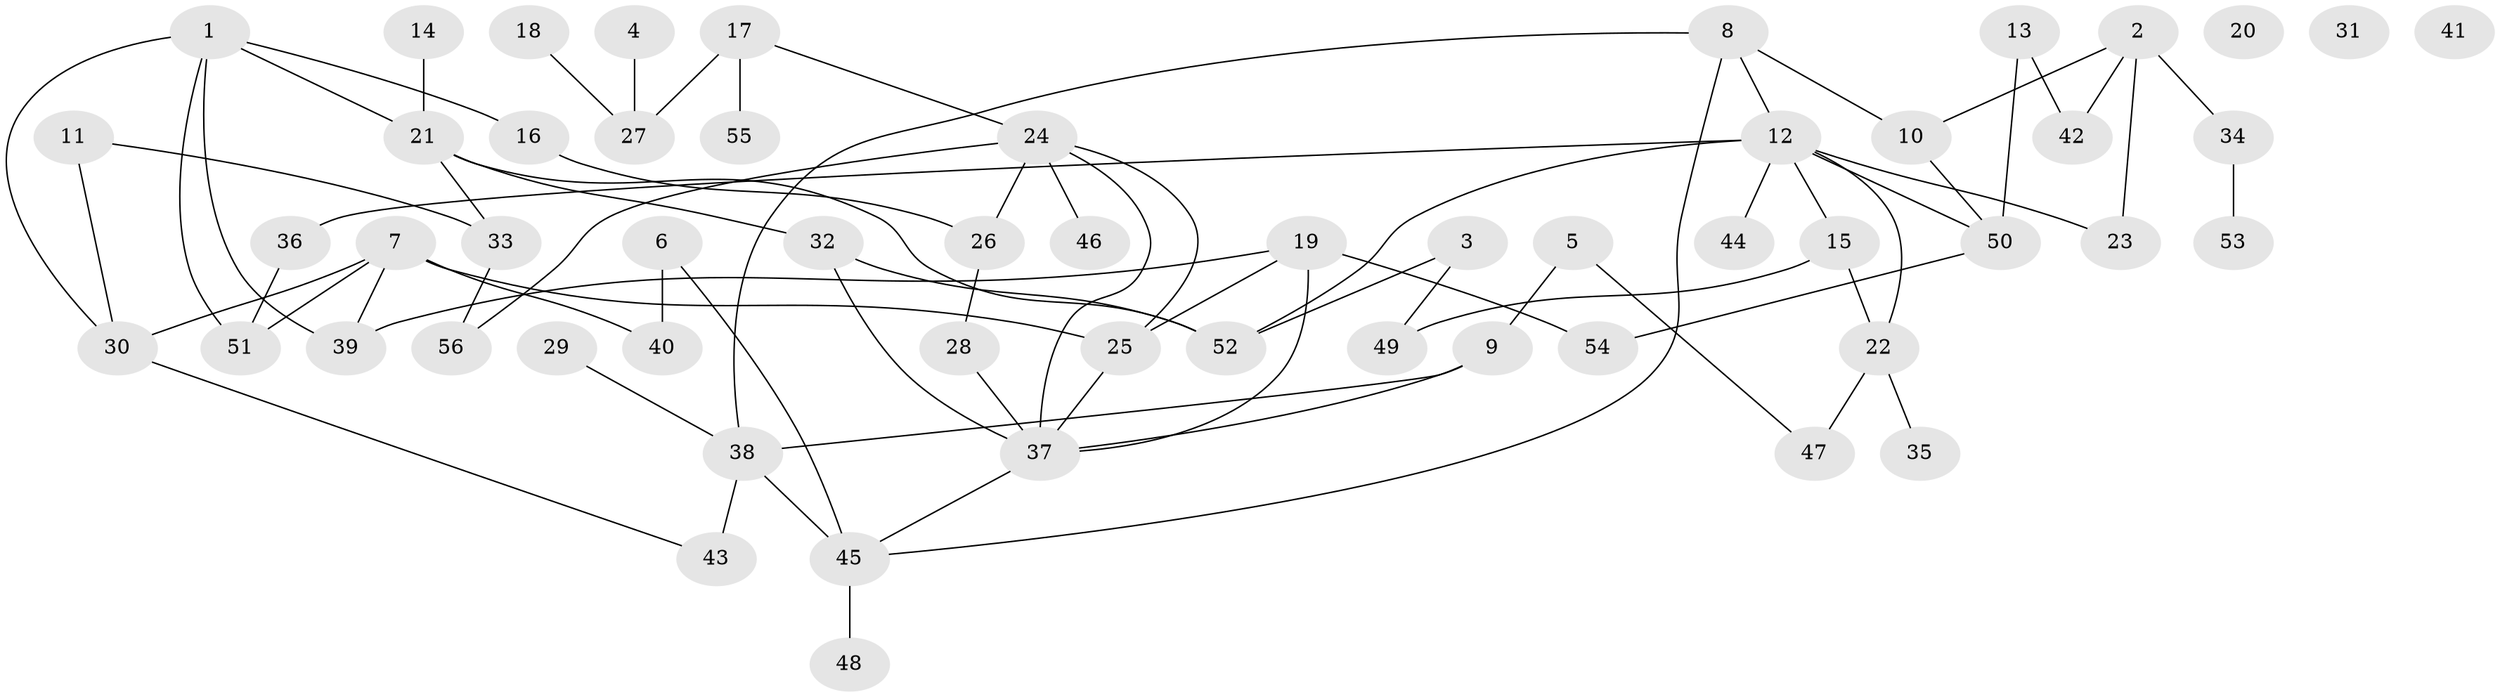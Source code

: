 // coarse degree distribution, {2: 0.25806451612903225, 7: 0.06451612903225806, 4: 0.16129032258064516, 3: 0.16129032258064516, 6: 0.03225806451612903, 8: 0.03225806451612903, 1: 0.25806451612903225, 5: 0.03225806451612903}
// Generated by graph-tools (version 1.1) at 2025/48/03/04/25 22:48:25]
// undirected, 56 vertices, 76 edges
graph export_dot {
  node [color=gray90,style=filled];
  1;
  2;
  3;
  4;
  5;
  6;
  7;
  8;
  9;
  10;
  11;
  12;
  13;
  14;
  15;
  16;
  17;
  18;
  19;
  20;
  21;
  22;
  23;
  24;
  25;
  26;
  27;
  28;
  29;
  30;
  31;
  32;
  33;
  34;
  35;
  36;
  37;
  38;
  39;
  40;
  41;
  42;
  43;
  44;
  45;
  46;
  47;
  48;
  49;
  50;
  51;
  52;
  53;
  54;
  55;
  56;
  1 -- 16;
  1 -- 21;
  1 -- 30;
  1 -- 39;
  1 -- 51;
  2 -- 10;
  2 -- 23;
  2 -- 34;
  2 -- 42;
  3 -- 49;
  3 -- 52;
  4 -- 27;
  5 -- 9;
  5 -- 47;
  6 -- 40;
  6 -- 45;
  7 -- 25;
  7 -- 30;
  7 -- 39;
  7 -- 40;
  7 -- 51;
  8 -- 10;
  8 -- 12;
  8 -- 38;
  8 -- 45;
  9 -- 37;
  9 -- 38;
  10 -- 50;
  11 -- 30;
  11 -- 33;
  12 -- 15;
  12 -- 22;
  12 -- 23;
  12 -- 36;
  12 -- 44;
  12 -- 50;
  12 -- 52;
  13 -- 42;
  13 -- 50;
  14 -- 21;
  15 -- 22;
  15 -- 49;
  16 -- 26;
  17 -- 24;
  17 -- 27;
  17 -- 55;
  18 -- 27;
  19 -- 25;
  19 -- 37;
  19 -- 39;
  19 -- 54;
  21 -- 32;
  21 -- 33;
  21 -- 52;
  22 -- 35;
  22 -- 47;
  24 -- 25;
  24 -- 26;
  24 -- 37;
  24 -- 46;
  24 -- 56;
  25 -- 37;
  26 -- 28;
  28 -- 37;
  29 -- 38;
  30 -- 43;
  32 -- 37;
  32 -- 52;
  33 -- 56;
  34 -- 53;
  36 -- 51;
  37 -- 45;
  38 -- 43;
  38 -- 45;
  45 -- 48;
  50 -- 54;
}
